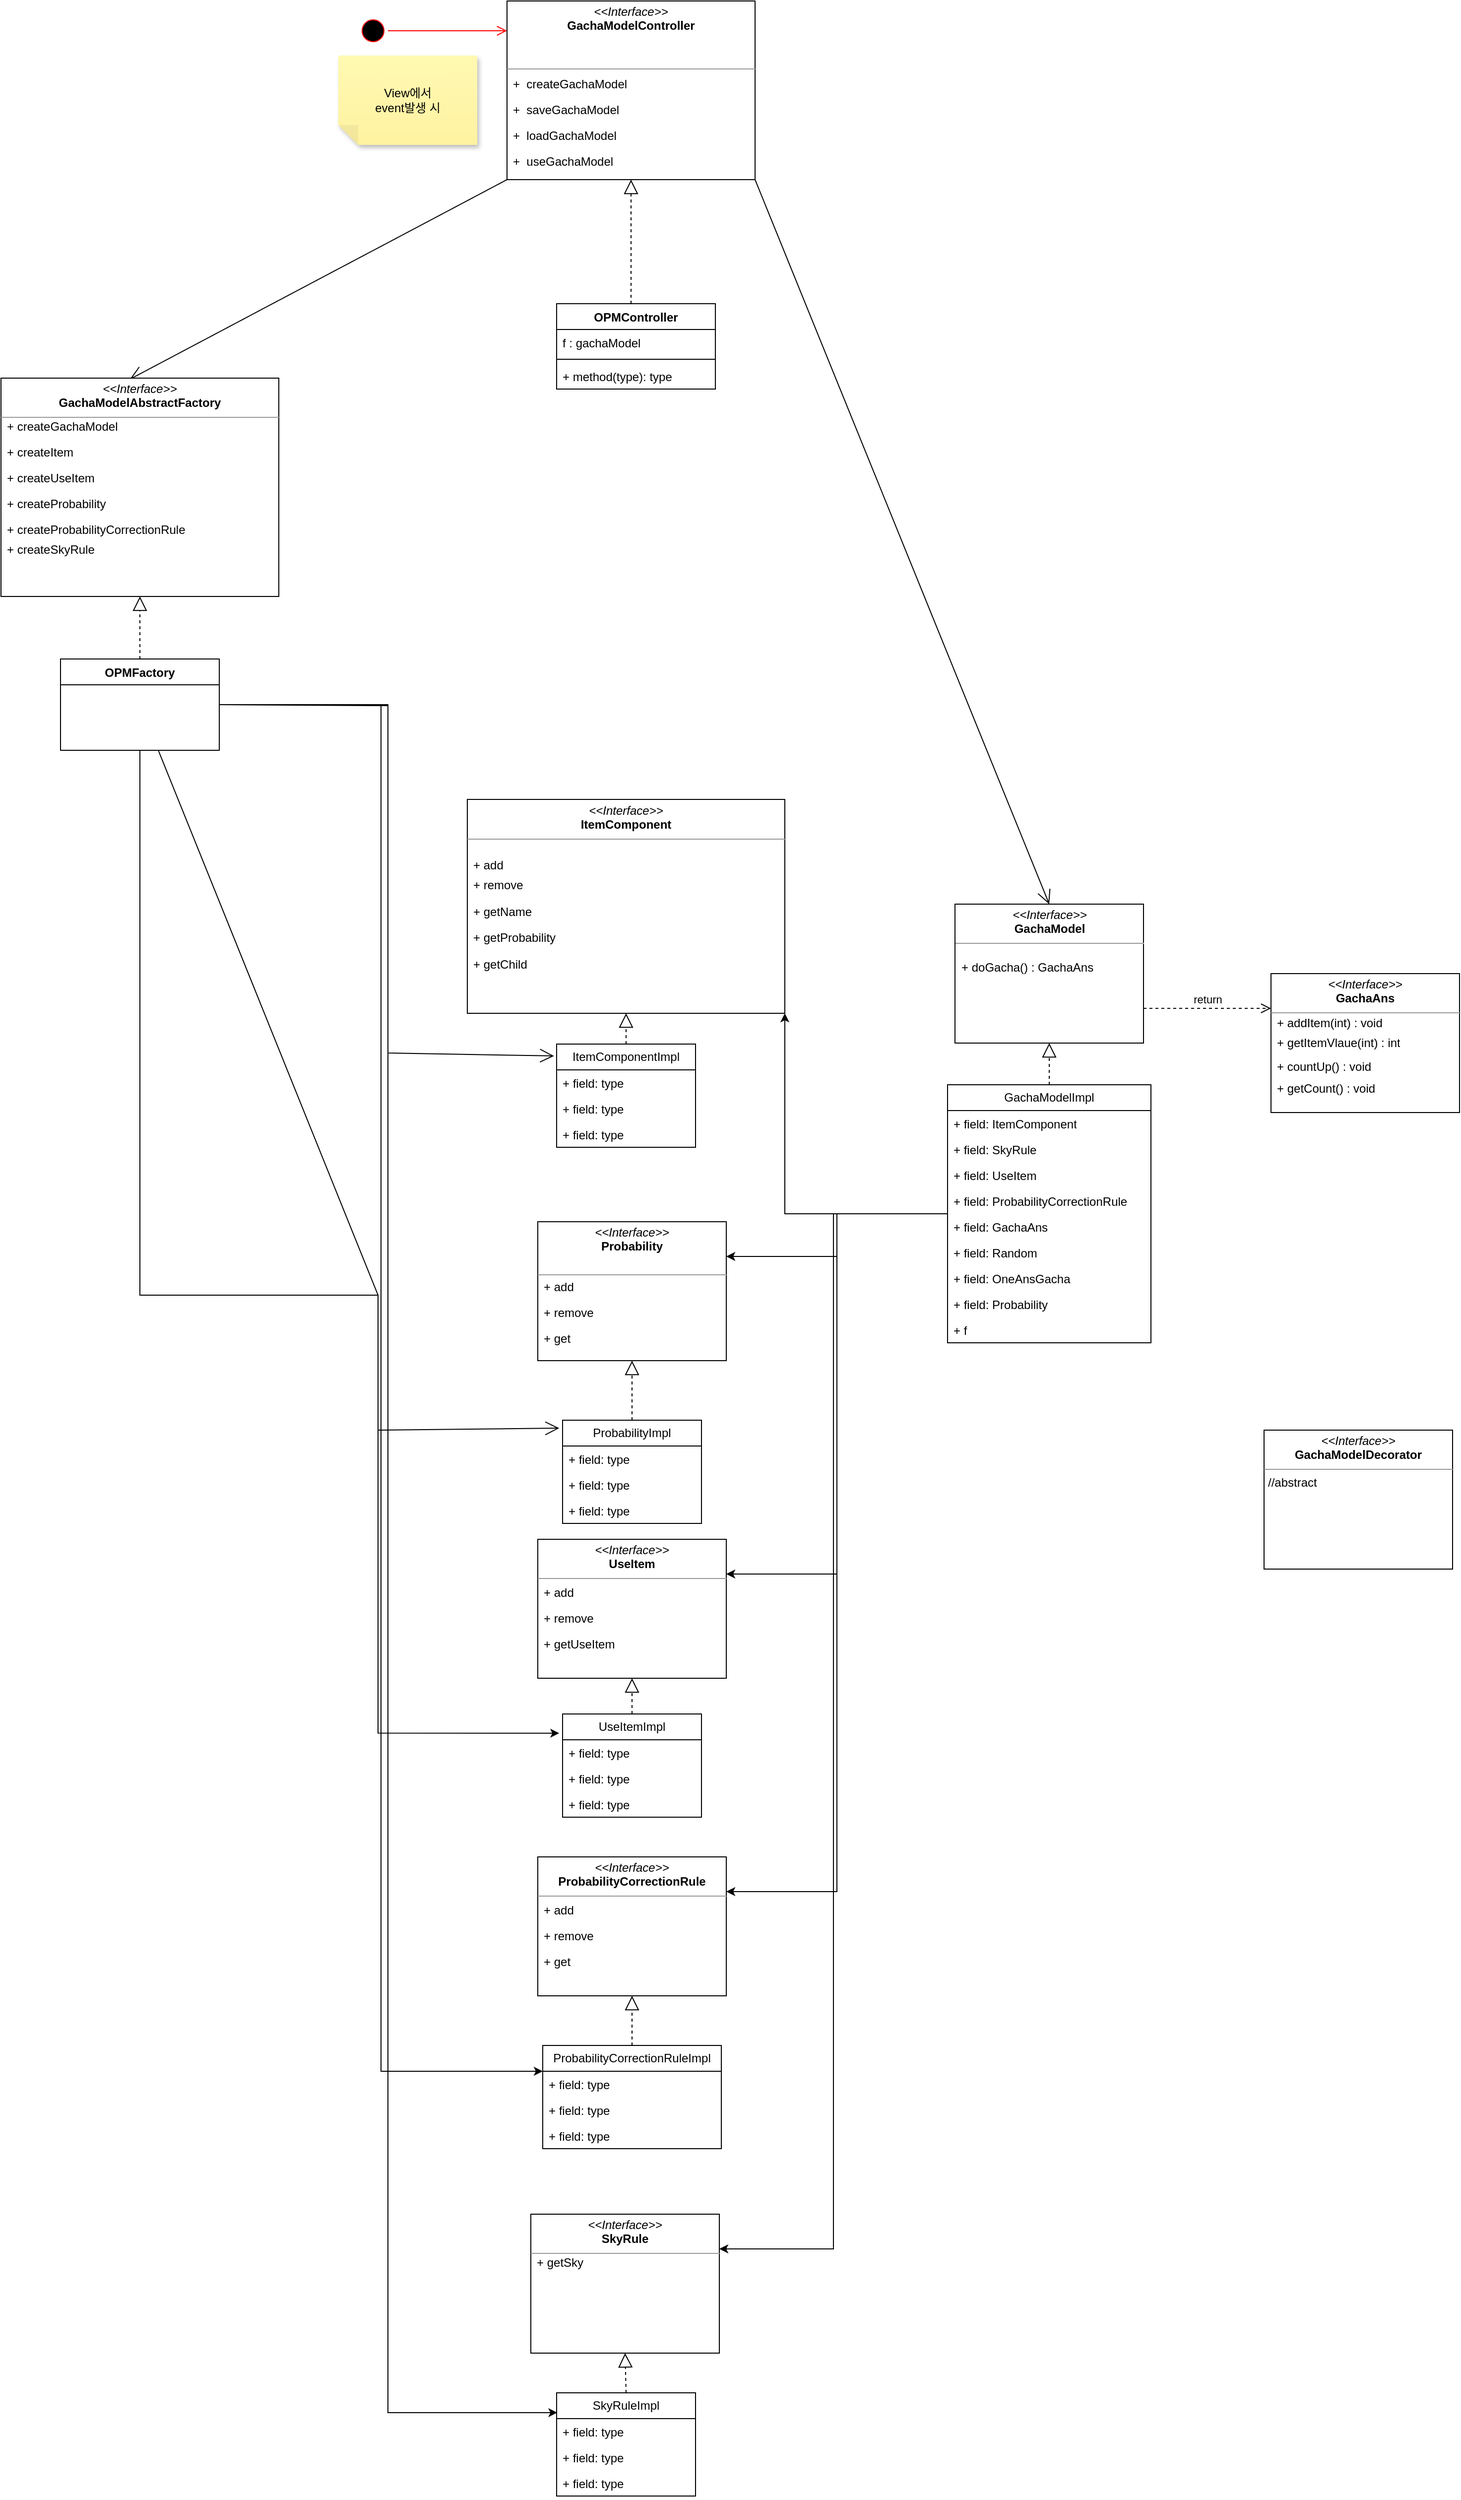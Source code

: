 <mxfile version="21.6.1" type="device">
  <diagram name="페이지-1" id="71CP7K-xA_H524tfC2j_">
    <mxGraphModel dx="2440" dy="2529" grid="1" gridSize="10" guides="1" tooltips="1" connect="1" arrows="1" fold="1" page="1" pageScale="1" pageWidth="827" pageHeight="1169" math="0" shadow="0">
      <root>
        <mxCell id="0" />
        <mxCell id="1" parent="0" />
        <mxCell id="IP1F_LFjxFDL6-v84dJm-4" value="" style="ellipse;html=1;shape=startState;fillColor=#000000;strokeColor=#ff0000;" parent="1" vertex="1">
          <mxGeometry x="1060" y="-895" width="30" height="30" as="geometry" />
        </mxCell>
        <mxCell id="IP1F_LFjxFDL6-v84dJm-5" value="" style="edgeStyle=orthogonalEdgeStyle;html=1;verticalAlign=bottom;endArrow=open;endSize=8;strokeColor=#ff0000;rounded=0;exitX=1;exitY=0.5;exitDx=0;exitDy=0;" parent="1" source="IP1F_LFjxFDL6-v84dJm-4" edge="1">
          <mxGeometry relative="1" as="geometry">
            <mxPoint x="1210" y="-880" as="targetPoint" />
          </mxGeometry>
        </mxCell>
        <mxCell id="IP1F_LFjxFDL6-v84dJm-7" value="View에서&lt;br&gt;event발생 시" style="shape=note;whiteSpace=wrap;html=1;backgroundOutline=1;fontColor=#000000;darkOpacity=0.05;fillColor=#FFF9B2;strokeColor=none;fillStyle=solid;direction=west;gradientDirection=north;gradientColor=#FFF2A1;shadow=1;size=20;pointerEvents=1;" parent="1" vertex="1">
          <mxGeometry x="1040" y="-855" width="140" height="90" as="geometry" />
        </mxCell>
        <mxCell id="IP1F_LFjxFDL6-v84dJm-22" value="" style="endArrow=open;endFill=1;endSize=12;html=1;rounded=0;exitX=0;exitY=1;exitDx=0;exitDy=0;entryX=0.464;entryY=0.005;entryDx=0;entryDy=0;entryPerimeter=0;" parent="1" source="IP1F_LFjxFDL6-v84dJm-2" edge="1" target="IP1F_LFjxFDL6-v84dJm-8">
          <mxGeometry width="160" relative="1" as="geometry">
            <mxPoint x="434" y="-325" as="sourcePoint" />
            <mxPoint x="550" y="-485" as="targetPoint" />
          </mxGeometry>
        </mxCell>
        <mxCell id="IP1F_LFjxFDL6-v84dJm-34" value="" style="group" parent="1" vertex="1" connectable="0">
          <mxGeometry x="1170" y="-105.5" width="320" height="215.5" as="geometry" />
        </mxCell>
        <mxCell id="IP1F_LFjxFDL6-v84dJm-28" value="&lt;p style=&quot;margin:0px;margin-top:4px;text-align:center;&quot;&gt;&lt;i&gt;&amp;lt;&amp;lt;Interface&amp;gt;&amp;gt;&lt;/i&gt;&lt;br&gt;&lt;b&gt;ItemComponent&lt;/b&gt;&lt;/p&gt;&lt;hr size=&quot;1&quot;&gt;&lt;p style=&quot;margin:0px;margin-left:4px;&quot;&gt;&lt;br&gt;&lt;/p&gt;" style="verticalAlign=top;align=left;overflow=fill;fontSize=12;fontFamily=Helvetica;html=1;whiteSpace=wrap;" parent="IP1F_LFjxFDL6-v84dJm-34" vertex="1">
          <mxGeometry width="320" height="215.5" as="geometry" />
        </mxCell>
        <mxCell id="IP1F_LFjxFDL6-v84dJm-29" value="+ add" style="text;strokeColor=none;fillColor=none;align=left;verticalAlign=top;spacingLeft=4;spacingRight=4;overflow=hidden;rotatable=0;points=[[0,0.5],[1,0.5]];portConstraint=eastwest;whiteSpace=wrap;html=1;" parent="IP1F_LFjxFDL6-v84dJm-34" vertex="1">
          <mxGeometry y="52.088" width="320" height="26.555" as="geometry" />
        </mxCell>
        <mxCell id="IP1F_LFjxFDL6-v84dJm-30" value="+ remove" style="text;strokeColor=none;fillColor=none;align=left;verticalAlign=top;spacingLeft=4;spacingRight=4;overflow=hidden;rotatable=0;points=[[0,0.5],[1,0.5]];portConstraint=eastwest;whiteSpace=wrap;html=1;" parent="IP1F_LFjxFDL6-v84dJm-34" vertex="1">
          <mxGeometry y="72.514" width="100" height="26.555" as="geometry" />
        </mxCell>
        <mxCell id="IP1F_LFjxFDL6-v84dJm-31" value="+ getChild" style="text;strokeColor=none;fillColor=none;align=left;verticalAlign=top;spacingLeft=4;spacingRight=4;overflow=hidden;rotatable=0;points=[[0,0.5],[1,0.5]];portConstraint=eastwest;whiteSpace=wrap;html=1;" parent="IP1F_LFjxFDL6-v84dJm-34" vertex="1">
          <mxGeometry y="152.178" width="320" height="26.555" as="geometry" />
        </mxCell>
        <mxCell id="IP1F_LFjxFDL6-v84dJm-32" value="+ getProbability" style="text;strokeColor=none;fillColor=none;align=left;verticalAlign=top;spacingLeft=4;spacingRight=4;overflow=hidden;rotatable=0;points=[[0,0.5],[1,0.5]];portConstraint=eastwest;whiteSpace=wrap;html=1;" parent="IP1F_LFjxFDL6-v84dJm-34" vertex="1">
          <mxGeometry y="125.623" width="320" height="26.555" as="geometry" />
        </mxCell>
        <mxCell id="IP1F_LFjxFDL6-v84dJm-33" value="+ getName" style="text;strokeColor=none;fillColor=none;align=left;verticalAlign=top;spacingLeft=4;spacingRight=4;overflow=hidden;rotatable=0;points=[[0,0.5],[1,0.5]];portConstraint=eastwest;whiteSpace=wrap;html=1;" parent="IP1F_LFjxFDL6-v84dJm-34" vertex="1">
          <mxGeometry y="99.069" width="320" height="26.555" as="geometry" />
        </mxCell>
        <mxCell id="IP1F_LFjxFDL6-v84dJm-36" value="" style="group" parent="1" vertex="1" connectable="0">
          <mxGeometry x="1210" y="-910" width="250" height="180" as="geometry" />
        </mxCell>
        <mxCell id="IP1F_LFjxFDL6-v84dJm-2" value="&lt;p style=&quot;margin:0px;margin-top:4px;text-align:center;&quot;&gt;&lt;i&gt;&amp;lt;&amp;lt;Interface&amp;gt;&amp;gt;&lt;/i&gt;&lt;br&gt;&lt;b&gt;GachaModelController&lt;/b&gt;&lt;/p&gt;&lt;p style=&quot;margin:0px;margin-left:4px;&quot;&gt;&lt;br&gt;&lt;br&gt;&lt;/p&gt;&lt;hr size=&quot;1&quot;&gt;&lt;p style=&quot;margin:0px;margin-left:4px;&quot;&gt;&lt;br&gt;&lt;/p&gt;" style="verticalAlign=top;align=left;overflow=fill;fontSize=12;fontFamily=Helvetica;html=1;whiteSpace=wrap;" parent="IP1F_LFjxFDL6-v84dJm-36" vertex="1">
          <mxGeometry width="250" height="180" as="geometry" />
        </mxCell>
        <mxCell id="IP1F_LFjxFDL6-v84dJm-3" style="edgeStyle=orthogonalEdgeStyle;rounded=0;orthogonalLoop=1;jettySize=auto;html=1;exitX=0.5;exitY=1;exitDx=0;exitDy=0;" parent="IP1F_LFjxFDL6-v84dJm-36" source="IP1F_LFjxFDL6-v84dJm-2" target="IP1F_LFjxFDL6-v84dJm-2" edge="1">
          <mxGeometry relative="1" as="geometry" />
        </mxCell>
        <mxCell id="IP1F_LFjxFDL6-v84dJm-17" value="+&amp;nbsp; createGachaModel" style="text;strokeColor=none;fillColor=none;align=left;verticalAlign=top;spacingLeft=4;spacingRight=4;overflow=hidden;rotatable=0;points=[[0,0.5],[1,0.5]];portConstraint=eastwest;whiteSpace=wrap;html=1;" parent="IP1F_LFjxFDL6-v84dJm-36" vertex="1">
          <mxGeometry y="70" width="250" height="26" as="geometry" />
        </mxCell>
        <mxCell id="IP1F_LFjxFDL6-v84dJm-18" value="+&amp;nbsp; saveGachaModel" style="text;strokeColor=none;fillColor=none;align=left;verticalAlign=top;spacingLeft=4;spacingRight=4;overflow=hidden;rotatable=0;points=[[0,0.5],[1,0.5]];portConstraint=eastwest;whiteSpace=wrap;html=1;" parent="IP1F_LFjxFDL6-v84dJm-36" vertex="1">
          <mxGeometry y="96" width="250" height="26" as="geometry" />
        </mxCell>
        <mxCell id="IP1F_LFjxFDL6-v84dJm-19" value="+&amp;nbsp; loadGachaModel" style="text;strokeColor=none;fillColor=none;align=left;verticalAlign=top;spacingLeft=4;spacingRight=4;overflow=hidden;rotatable=0;points=[[0,0.5],[1,0.5]];portConstraint=eastwest;whiteSpace=wrap;html=1;" parent="IP1F_LFjxFDL6-v84dJm-36" vertex="1">
          <mxGeometry y="122" width="250" height="26" as="geometry" />
        </mxCell>
        <mxCell id="IP1F_LFjxFDL6-v84dJm-20" value="+&amp;nbsp; useGachaModel" style="text;strokeColor=none;fillColor=none;align=left;verticalAlign=top;spacingLeft=4;spacingRight=4;overflow=hidden;rotatable=0;points=[[0,0.5],[1,0.5]];portConstraint=eastwest;whiteSpace=wrap;html=1;" parent="IP1F_LFjxFDL6-v84dJm-36" vertex="1">
          <mxGeometry y="148" width="250" height="26" as="geometry" />
        </mxCell>
        <mxCell id="IP1F_LFjxFDL6-v84dJm-40" value="&lt;p style=&quot;margin:0px;margin-top:4px;text-align:center;&quot;&gt;&lt;i&gt;&amp;lt;&amp;lt;Interface&amp;gt;&amp;gt;&lt;/i&gt;&lt;br&gt;&lt;b&gt;GachaModelDecorator&lt;/b&gt;&lt;/p&gt;&lt;hr size=&quot;1&quot;&gt;&lt;p style=&quot;margin:0px;margin-left:4px;&quot;&gt;&lt;/p&gt;&lt;p style=&quot;margin:0px;margin-left:4px;&quot;&gt;//abstract&lt;/p&gt;" style="verticalAlign=top;align=left;overflow=fill;fontSize=12;fontFamily=Helvetica;html=1;whiteSpace=wrap;" parent="1" vertex="1">
          <mxGeometry x="1973" y="530" width="190" height="140" as="geometry" />
        </mxCell>
        <mxCell id="IP1F_LFjxFDL6-v84dJm-54" value="" style="endArrow=block;dashed=1;endFill=0;endSize=12;html=1;rounded=0;" parent="1" target="IP1F_LFjxFDL6-v84dJm-2" edge="1">
          <mxGeometry width="160" relative="1" as="geometry">
            <mxPoint x="1335" y="-605" as="sourcePoint" />
            <mxPoint x="1330" y="-715" as="targetPoint" />
          </mxGeometry>
        </mxCell>
        <mxCell id="IP1F_LFjxFDL6-v84dJm-55" value="OPMController" style="swimlane;fontStyle=1;align=center;verticalAlign=top;childLayout=stackLayout;horizontal=1;startSize=26;horizontalStack=0;resizeParent=1;resizeParentMax=0;resizeLast=0;collapsible=1;marginBottom=0;whiteSpace=wrap;html=1;" parent="1" vertex="1">
          <mxGeometry x="1260" y="-605" width="160" height="86" as="geometry" />
        </mxCell>
        <mxCell id="IP1F_LFjxFDL6-v84dJm-59" value="f : gachaModel" style="text;strokeColor=none;fillColor=none;align=left;verticalAlign=top;spacingLeft=4;spacingRight=4;overflow=hidden;rotatable=0;points=[[0,0.5],[1,0.5]];portConstraint=eastwest;whiteSpace=wrap;html=1;" parent="IP1F_LFjxFDL6-v84dJm-55" vertex="1">
          <mxGeometry y="26" width="160" height="26" as="geometry" />
        </mxCell>
        <mxCell id="IP1F_LFjxFDL6-v84dJm-57" value="" style="line;strokeWidth=1;fillColor=none;align=left;verticalAlign=middle;spacingTop=-1;spacingLeft=3;spacingRight=3;rotatable=0;labelPosition=right;points=[];portConstraint=eastwest;strokeColor=inherit;" parent="IP1F_LFjxFDL6-v84dJm-55" vertex="1">
          <mxGeometry y="52" width="160" height="8" as="geometry" />
        </mxCell>
        <mxCell id="IP1F_LFjxFDL6-v84dJm-58" value="+ method(type): type" style="text;strokeColor=none;fillColor=none;align=left;verticalAlign=top;spacingLeft=4;spacingRight=4;overflow=hidden;rotatable=0;points=[[0,0.5],[1,0.5]];portConstraint=eastwest;whiteSpace=wrap;html=1;" parent="IP1F_LFjxFDL6-v84dJm-55" vertex="1">
          <mxGeometry y="60" width="160" height="26" as="geometry" />
        </mxCell>
        <mxCell id="IyfgHkf5uxu5Sa50JoVY-48" style="edgeStyle=orthogonalEdgeStyle;rounded=0;orthogonalLoop=1;jettySize=auto;html=1;entryX=-0.024;entryY=0.186;entryDx=0;entryDy=0;entryPerimeter=0;" edge="1" parent="1" source="IP1F_LFjxFDL6-v84dJm-62" target="IyfgHkf5uxu5Sa50JoVY-25">
          <mxGeometry relative="1" as="geometry">
            <Array as="points">
              <mxPoint x="1080" y="394" />
              <mxPoint x="1080" y="835" />
            </Array>
          </mxGeometry>
        </mxCell>
        <mxCell id="IyfgHkf5uxu5Sa50JoVY-49" style="edgeStyle=orthogonalEdgeStyle;rounded=0;orthogonalLoop=1;jettySize=auto;html=1;entryX=0;entryY=0.25;entryDx=0;entryDy=0;" edge="1" parent="1" source="IP1F_LFjxFDL6-v84dJm-62" target="IyfgHkf5uxu5Sa50JoVY-29">
          <mxGeometry relative="1" as="geometry" />
        </mxCell>
        <mxCell id="IyfgHkf5uxu5Sa50JoVY-50" style="edgeStyle=orthogonalEdgeStyle;rounded=0;orthogonalLoop=1;jettySize=auto;html=1;entryX=0.005;entryY=0.192;entryDx=0;entryDy=0;entryPerimeter=0;" edge="1" parent="1" source="IP1F_LFjxFDL6-v84dJm-62" target="IyfgHkf5uxu5Sa50JoVY-33">
          <mxGeometry relative="1" as="geometry" />
        </mxCell>
        <mxCell id="IP1F_LFjxFDL6-v84dJm-62" value="OPMFactory" style="swimlane;fontStyle=1;align=center;verticalAlign=top;childLayout=stackLayout;horizontal=1;startSize=26;horizontalStack=0;resizeParent=1;resizeParentMax=0;resizeLast=0;collapsible=1;marginBottom=0;whiteSpace=wrap;html=1;" parent="1" vertex="1">
          <mxGeometry x="760" y="-247" width="160" height="92" as="geometry" />
        </mxCell>
        <mxCell id="IP1F_LFjxFDL6-v84dJm-67" value="" style="group" parent="1" vertex="1" connectable="0">
          <mxGeometry x="700" y="-530" width="280" height="220" as="geometry" />
        </mxCell>
        <mxCell id="IP1F_LFjxFDL6-v84dJm-8" value="&lt;p style=&quot;margin:0px;margin-top:4px;text-align:center;&quot;&gt;&lt;i&gt;&amp;lt;&amp;lt;Interface&amp;gt;&amp;gt;&lt;/i&gt;&lt;br&gt;&lt;b&gt;GachaModelAbstractFactory&lt;/b&gt;&lt;/p&gt;&lt;hr size=&quot;1&quot;&gt;&lt;p style=&quot;margin:0px;margin-left:4px;&quot;&gt;&lt;br&gt;&lt;/p&gt;&lt;p style=&quot;margin:0px;margin-left:4px;&quot;&gt;&lt;br&gt;&lt;/p&gt;" style="verticalAlign=top;align=left;overflow=fill;fontSize=12;fontFamily=Helvetica;html=1;whiteSpace=wrap;" parent="IP1F_LFjxFDL6-v84dJm-67" vertex="1">
          <mxGeometry width="280" height="220" as="geometry" />
        </mxCell>
        <mxCell id="IP1F_LFjxFDL6-v84dJm-23" value="+ createItem" style="text;strokeColor=none;fillColor=none;align=left;verticalAlign=top;spacingLeft=4;spacingRight=4;overflow=hidden;rotatable=0;points=[[0,0.5],[1,0.5]];portConstraint=eastwest;whiteSpace=wrap;html=1;" parent="IP1F_LFjxFDL6-v84dJm-67" vertex="1">
          <mxGeometry y="61" width="280" height="26" as="geometry" />
        </mxCell>
        <mxCell id="IP1F_LFjxFDL6-v84dJm-24" value="+ createUseItem" style="text;strokeColor=none;fillColor=none;align=left;verticalAlign=top;spacingLeft=4;spacingRight=4;overflow=hidden;rotatable=0;points=[[0,0.5],[1,0.5]];portConstraint=eastwest;whiteSpace=wrap;html=1;" parent="IP1F_LFjxFDL6-v84dJm-67" vertex="1">
          <mxGeometry y="87" width="280" height="26" as="geometry" />
        </mxCell>
        <mxCell id="IP1F_LFjxFDL6-v84dJm-25" value="+ createProbabilityCorrectionRule" style="text;strokeColor=none;fillColor=none;align=left;verticalAlign=top;spacingLeft=4;spacingRight=4;overflow=hidden;rotatable=0;points=[[0,0.5],[1,0.5]];portConstraint=eastwest;whiteSpace=wrap;html=1;" parent="IP1F_LFjxFDL6-v84dJm-67" vertex="1">
          <mxGeometry y="139" width="280" height="26" as="geometry" />
        </mxCell>
        <mxCell id="IP1F_LFjxFDL6-v84dJm-26" value="+ createSkyRule" style="text;strokeColor=none;fillColor=none;align=left;verticalAlign=top;spacingLeft=4;spacingRight=4;overflow=hidden;rotatable=0;points=[[0,0.5],[1,0.5]];portConstraint=eastwest;whiteSpace=wrap;html=1;" parent="IP1F_LFjxFDL6-v84dJm-67" vertex="1">
          <mxGeometry y="159" width="280" height="26" as="geometry" />
        </mxCell>
        <mxCell id="IP1F_LFjxFDL6-v84dJm-27" value="+ createProbability" style="text;strokeColor=none;fillColor=none;align=left;verticalAlign=top;spacingLeft=4;spacingRight=4;overflow=hidden;rotatable=0;points=[[0,0.5],[1,0.5]];portConstraint=eastwest;whiteSpace=wrap;html=1;" parent="IP1F_LFjxFDL6-v84dJm-67" vertex="1">
          <mxGeometry y="113" width="280" height="26" as="geometry" />
        </mxCell>
        <mxCell id="IP1F_LFjxFDL6-v84dJm-66" value="+ createGachaModel" style="text;strokeColor=none;fillColor=none;align=left;verticalAlign=top;spacingLeft=4;spacingRight=4;overflow=hidden;rotatable=0;points=[[0,0.5],[1,0.5]];portConstraint=eastwest;whiteSpace=wrap;html=1;" parent="IP1F_LFjxFDL6-v84dJm-67" vertex="1">
          <mxGeometry y="35" width="210" height="26" as="geometry" />
        </mxCell>
        <mxCell id="IP1F_LFjxFDL6-v84dJm-68" value="" style="endArrow=block;dashed=1;endFill=0;endSize=12;html=1;rounded=0;exitX=0.5;exitY=0;exitDx=0;exitDy=0;entryX=0.5;entryY=1;entryDx=0;entryDy=0;" parent="1" source="IP1F_LFjxFDL6-v84dJm-62" target="IP1F_LFjxFDL6-v84dJm-8" edge="1">
          <mxGeometry width="160" relative="1" as="geometry">
            <mxPoint x="700" y="-285" as="sourcePoint" />
            <mxPoint x="860" y="-285" as="targetPoint" />
          </mxGeometry>
        </mxCell>
        <mxCell id="IP1F_LFjxFDL6-v84dJm-69" value="" style="endArrow=block;dashed=1;endFill=0;endSize=12;html=1;rounded=0;entryX=0.5;entryY=1;entryDx=0;entryDy=0;exitX=0.5;exitY=0;exitDx=0;exitDy=0;" parent="1" target="IP1F_LFjxFDL6-v84dJm-37" edge="1" source="VPz0jWfz6DTFJ0YynrPK-1">
          <mxGeometry width="160" relative="1" as="geometry">
            <mxPoint x="1766.5" y="382" as="sourcePoint" />
            <mxPoint x="1711.5" y="222" as="targetPoint" />
          </mxGeometry>
        </mxCell>
        <mxCell id="IyfgHkf5uxu5Sa50JoVY-58" style="edgeStyle=orthogonalEdgeStyle;rounded=0;orthogonalLoop=1;jettySize=auto;html=1;entryX=1;entryY=1;entryDx=0;entryDy=0;" edge="1" parent="1" source="VPz0jWfz6DTFJ0YynrPK-1" target="IP1F_LFjxFDL6-v84dJm-28">
          <mxGeometry relative="1" as="geometry" />
        </mxCell>
        <mxCell id="IyfgHkf5uxu5Sa50JoVY-59" style="edgeStyle=orthogonalEdgeStyle;rounded=0;orthogonalLoop=1;jettySize=auto;html=1;entryX=1;entryY=0.25;entryDx=0;entryDy=0;" edge="1" parent="1" source="VPz0jWfz6DTFJ0YynrPK-1" target="IP1F_LFjxFDL6-v84dJm-46">
          <mxGeometry relative="1" as="geometry" />
        </mxCell>
        <mxCell id="IyfgHkf5uxu5Sa50JoVY-60" style="edgeStyle=orthogonalEdgeStyle;rounded=0;orthogonalLoop=1;jettySize=auto;html=1;entryX=1;entryY=0.25;entryDx=0;entryDy=0;" edge="1" parent="1" source="VPz0jWfz6DTFJ0YynrPK-1" target="IP1F_LFjxFDL6-v84dJm-41">
          <mxGeometry relative="1" as="geometry" />
        </mxCell>
        <mxCell id="IyfgHkf5uxu5Sa50JoVY-61" style="edgeStyle=orthogonalEdgeStyle;rounded=0;orthogonalLoop=1;jettySize=auto;html=1;entryX=1;entryY=0.25;entryDx=0;entryDy=0;" edge="1" parent="1" source="VPz0jWfz6DTFJ0YynrPK-1" target="IP1F_LFjxFDL6-v84dJm-70">
          <mxGeometry relative="1" as="geometry" />
        </mxCell>
        <mxCell id="IyfgHkf5uxu5Sa50JoVY-62" style="edgeStyle=orthogonalEdgeStyle;rounded=0;orthogonalLoop=1;jettySize=auto;html=1;entryX=1;entryY=0.25;entryDx=0;entryDy=0;" edge="1" parent="1" source="VPz0jWfz6DTFJ0YynrPK-1" target="gSzAR_MlpIHfEf4KSCXG-1">
          <mxGeometry relative="1" as="geometry" />
        </mxCell>
        <mxCell id="VPz0jWfz6DTFJ0YynrPK-1" value="GachaModelImpl" style="swimlane;fontStyle=0;childLayout=stackLayout;horizontal=1;startSize=26;fillColor=none;horizontalStack=0;resizeParent=1;resizeParentMax=0;resizeLast=0;collapsible=1;marginBottom=0;whiteSpace=wrap;html=1;" parent="1" vertex="1">
          <mxGeometry x="1654" y="182" width="205" height="260" as="geometry" />
        </mxCell>
        <mxCell id="VPz0jWfz6DTFJ0YynrPK-2" value="+ field: ItemComponent" style="text;strokeColor=none;fillColor=none;align=left;verticalAlign=top;spacingLeft=4;spacingRight=4;overflow=hidden;rotatable=0;points=[[0,0.5],[1,0.5]];portConstraint=eastwest;whiteSpace=wrap;html=1;" parent="VPz0jWfz6DTFJ0YynrPK-1" vertex="1">
          <mxGeometry y="26" width="205" height="26" as="geometry" />
        </mxCell>
        <mxCell id="VPz0jWfz6DTFJ0YynrPK-3" value="+ field: SkyRule" style="text;strokeColor=none;fillColor=none;align=left;verticalAlign=top;spacingLeft=4;spacingRight=4;overflow=hidden;rotatable=0;points=[[0,0.5],[1,0.5]];portConstraint=eastwest;whiteSpace=wrap;html=1;" parent="VPz0jWfz6DTFJ0YynrPK-1" vertex="1">
          <mxGeometry y="52" width="205" height="26" as="geometry" />
        </mxCell>
        <mxCell id="IyfgHkf5uxu5Sa50JoVY-8" value="+ field: UseItem" style="text;strokeColor=none;fillColor=none;align=left;verticalAlign=top;spacingLeft=4;spacingRight=4;overflow=hidden;rotatable=0;points=[[0,0.5],[1,0.5]];portConstraint=eastwest;whiteSpace=wrap;html=1;" vertex="1" parent="VPz0jWfz6DTFJ0YynrPK-1">
          <mxGeometry y="78" width="205" height="26" as="geometry" />
        </mxCell>
        <mxCell id="IyfgHkf5uxu5Sa50JoVY-7" value="+ field: ProbabilityCorrectionRule" style="text;strokeColor=none;fillColor=none;align=left;verticalAlign=top;spacingLeft=4;spacingRight=4;overflow=hidden;rotatable=0;points=[[0,0.5],[1,0.5]];portConstraint=eastwest;whiteSpace=wrap;html=1;" vertex="1" parent="VPz0jWfz6DTFJ0YynrPK-1">
          <mxGeometry y="104" width="205" height="26" as="geometry" />
        </mxCell>
        <mxCell id="IyfgHkf5uxu5Sa50JoVY-9" value="+ field: GachaAns" style="text;strokeColor=none;fillColor=none;align=left;verticalAlign=top;spacingLeft=4;spacingRight=4;overflow=hidden;rotatable=0;points=[[0,0.5],[1,0.5]];portConstraint=eastwest;whiteSpace=wrap;html=1;" vertex="1" parent="VPz0jWfz6DTFJ0YynrPK-1">
          <mxGeometry y="130" width="205" height="26" as="geometry" />
        </mxCell>
        <mxCell id="IyfgHkf5uxu5Sa50JoVY-10" value="+ field: Random" style="text;strokeColor=none;fillColor=none;align=left;verticalAlign=top;spacingLeft=4;spacingRight=4;overflow=hidden;rotatable=0;points=[[0,0.5],[1,0.5]];portConstraint=eastwest;whiteSpace=wrap;html=1;" vertex="1" parent="VPz0jWfz6DTFJ0YynrPK-1">
          <mxGeometry y="156" width="205" height="26" as="geometry" />
        </mxCell>
        <mxCell id="IyfgHkf5uxu5Sa50JoVY-11" value="+ field: OneAnsGacha" style="text;strokeColor=none;fillColor=none;align=left;verticalAlign=top;spacingLeft=4;spacingRight=4;overflow=hidden;rotatable=0;points=[[0,0.5],[1,0.5]];portConstraint=eastwest;whiteSpace=wrap;html=1;" vertex="1" parent="VPz0jWfz6DTFJ0YynrPK-1">
          <mxGeometry y="182" width="205" height="26" as="geometry" />
        </mxCell>
        <mxCell id="IyfgHkf5uxu5Sa50JoVY-12" value="+ field: Probability" style="text;strokeColor=none;fillColor=none;align=left;verticalAlign=top;spacingLeft=4;spacingRight=4;overflow=hidden;rotatable=0;points=[[0,0.5],[1,0.5]];portConstraint=eastwest;whiteSpace=wrap;html=1;" vertex="1" parent="VPz0jWfz6DTFJ0YynrPK-1">
          <mxGeometry y="208" width="205" height="26" as="geometry" />
        </mxCell>
        <mxCell id="IyfgHkf5uxu5Sa50JoVY-13" value="+ f" style="text;strokeColor=none;fillColor=none;align=left;verticalAlign=top;spacingLeft=4;spacingRight=4;overflow=hidden;rotatable=0;points=[[0,0.5],[1,0.5]];portConstraint=eastwest;whiteSpace=wrap;html=1;" vertex="1" parent="VPz0jWfz6DTFJ0YynrPK-1">
          <mxGeometry y="234" width="205" height="26" as="geometry" />
        </mxCell>
        <mxCell id="IyfgHkf5uxu5Sa50JoVY-5" value="" style="group" vertex="1" connectable="0" parent="1">
          <mxGeometry x="1980" y="70" width="190" height="140" as="geometry" />
        </mxCell>
        <mxCell id="IP1F_LFjxFDL6-v84dJm-60" value="&lt;p style=&quot;margin:0px;margin-top:4px;text-align:center;&quot;&gt;&lt;i&gt;&amp;lt;&amp;lt;Interface&amp;gt;&amp;gt;&lt;/i&gt;&lt;br&gt;&lt;b&gt;GachaAns&lt;/b&gt;&lt;/p&gt;&lt;hr size=&quot;1&quot;&gt;&lt;p style=&quot;margin:0px;margin-left:4px;&quot;&gt;&lt;br&gt;&lt;/p&gt;" style="verticalAlign=top;align=left;overflow=fill;fontSize=12;fontFamily=Helvetica;html=1;whiteSpace=wrap;fontStyle=0" parent="IyfgHkf5uxu5Sa50JoVY-5" vertex="1">
          <mxGeometry width="190" height="140" as="geometry" />
        </mxCell>
        <mxCell id="IyfgHkf5uxu5Sa50JoVY-1" value="+ addItem(int) : void" style="text;strokeColor=none;fillColor=none;align=left;verticalAlign=top;spacingLeft=4;spacingRight=4;overflow=hidden;rotatable=0;points=[[0,0.5],[1,0.5]];portConstraint=eastwest;whiteSpace=wrap;html=1;fontStyle=0" vertex="1" parent="IyfgHkf5uxu5Sa50JoVY-5">
          <mxGeometry y="36" width="160" height="26" as="geometry" />
        </mxCell>
        <mxCell id="IyfgHkf5uxu5Sa50JoVY-2" value="+ getItemVlaue(int) : int" style="text;strokeColor=none;fillColor=none;align=left;verticalAlign=top;spacingLeft=4;spacingRight=4;overflow=hidden;rotatable=0;points=[[0,0.5],[1,0.5]];portConstraint=eastwest;whiteSpace=wrap;html=1;fontStyle=0" vertex="1" parent="IyfgHkf5uxu5Sa50JoVY-5">
          <mxGeometry y="56" width="180" height="26" as="geometry" />
        </mxCell>
        <mxCell id="IyfgHkf5uxu5Sa50JoVY-3" value="+ countUp() : void" style="text;strokeColor=none;fillColor=none;align=left;verticalAlign=top;spacingLeft=4;spacingRight=4;overflow=hidden;rotatable=0;points=[[0,0.5],[1,0.5]];portConstraint=eastwest;whiteSpace=wrap;html=1;fontStyle=0" vertex="1" parent="IyfgHkf5uxu5Sa50JoVY-5">
          <mxGeometry y="80" width="180" height="26" as="geometry" />
        </mxCell>
        <mxCell id="IyfgHkf5uxu5Sa50JoVY-4" value="+ getCount() : void" style="text;strokeColor=none;fillColor=none;align=left;verticalAlign=top;spacingLeft=4;spacingRight=4;overflow=hidden;rotatable=0;points=[[0,0.5],[1,0.5]];portConstraint=eastwest;whiteSpace=wrap;html=1;fontStyle=0" vertex="1" parent="IyfgHkf5uxu5Sa50JoVY-5">
          <mxGeometry y="102" width="180" height="26" as="geometry" />
        </mxCell>
        <mxCell id="IyfgHkf5uxu5Sa50JoVY-6" value="return" style="html=1;verticalAlign=bottom;endArrow=open;dashed=1;endSize=8;edgeStyle=elbowEdgeStyle;elbow=vertical;curved=0;rounded=0;exitX=1;exitY=0.75;exitDx=0;exitDy=0;" edge="1" parent="1" source="IP1F_LFjxFDL6-v84dJm-37" target="IP1F_LFjxFDL6-v84dJm-60">
          <mxGeometry x="0.005" relative="1" as="geometry">
            <mxPoint x="1624" y="-110" as="sourcePoint" />
            <mxPoint x="1554" y="-46.25" as="targetPoint" />
            <Array as="points" />
            <mxPoint as="offset" />
          </mxGeometry>
        </mxCell>
        <mxCell id="IyfgHkf5uxu5Sa50JoVY-14" value="" style="group" vertex="1" connectable="0" parent="1">
          <mxGeometry x="1661.5" width="190" height="140" as="geometry" />
        </mxCell>
        <mxCell id="IP1F_LFjxFDL6-v84dJm-37" value="&lt;p style=&quot;margin:0px;margin-top:4px;text-align:center;&quot;&gt;&lt;i&gt;&amp;lt;&amp;lt;Interface&amp;gt;&amp;gt;&lt;/i&gt;&lt;br&gt;&lt;b&gt;GachaModel&lt;/b&gt;&lt;/p&gt;&lt;hr size=&quot;1&quot;&gt;&lt;p style=&quot;margin:0px;margin-left:4px;&quot;&gt;&lt;br&gt;&lt;/p&gt;" style="verticalAlign=top;align=left;overflow=fill;fontSize=12;fontFamily=Helvetica;html=1;whiteSpace=wrap;" parent="IyfgHkf5uxu5Sa50JoVY-14" vertex="1">
          <mxGeometry width="190" height="140" as="geometry" />
        </mxCell>
        <mxCell id="IP1F_LFjxFDL6-v84dJm-38" value="+ doGacha() : GachaAns" style="text;strokeColor=none;fillColor=none;align=left;verticalAlign=top;spacingLeft=4;spacingRight=4;overflow=hidden;rotatable=0;points=[[0,0.5],[1,0.5]];portConstraint=eastwest;whiteSpace=wrap;html=1;" parent="IyfgHkf5uxu5Sa50JoVY-14" vertex="1">
          <mxGeometry y="50" width="190" height="26" as="geometry" />
        </mxCell>
        <mxCell id="IyfgHkf5uxu5Sa50JoVY-17" value="" style="group" vertex="1" connectable="0" parent="1">
          <mxGeometry x="1241" y="320" width="190" height="140" as="geometry" />
        </mxCell>
        <mxCell id="IP1F_LFjxFDL6-v84dJm-46" value="&lt;p style=&quot;margin:0px;margin-top:4px;text-align:center;&quot;&gt;&lt;i&gt;&amp;lt;&amp;lt;Interface&amp;gt;&amp;gt;&lt;/i&gt;&lt;br&gt;&lt;b&gt;Probability&lt;/b&gt;&lt;/p&gt;&lt;br&gt;&lt;hr size=&quot;1&quot;&gt;&lt;p style=&quot;margin:0px;margin-left:4px;&quot;&gt;&lt;br&gt;&lt;/p&gt;" style="verticalAlign=top;align=left;overflow=fill;fontSize=12;fontFamily=Helvetica;html=1;whiteSpace=wrap;fontStyle=0" parent="IyfgHkf5uxu5Sa50JoVY-17" vertex="1">
          <mxGeometry width="190" height="140" as="geometry" />
        </mxCell>
        <mxCell id="IP1F_LFjxFDL6-v84dJm-49" value="+ add" style="text;strokeColor=none;fillColor=none;align=left;verticalAlign=top;spacingLeft=4;spacingRight=4;overflow=hidden;rotatable=0;points=[[0,0.5],[1,0.5]];portConstraint=eastwest;whiteSpace=wrap;html=1;fontStyle=0" parent="IyfgHkf5uxu5Sa50JoVY-17" vertex="1">
          <mxGeometry y="52" width="100" height="26" as="geometry" />
        </mxCell>
        <mxCell id="IP1F_LFjxFDL6-v84dJm-50" value="+ remove" style="text;strokeColor=none;fillColor=none;align=left;verticalAlign=top;spacingLeft=4;spacingRight=4;overflow=hidden;rotatable=0;points=[[0,0.5],[1,0.5]];portConstraint=eastwest;whiteSpace=wrap;html=1;fontStyle=0" parent="IyfgHkf5uxu5Sa50JoVY-17" vertex="1">
          <mxGeometry y="78" width="100" height="26" as="geometry" />
        </mxCell>
        <mxCell id="IP1F_LFjxFDL6-v84dJm-51" value="+ get" style="text;strokeColor=none;fillColor=none;align=left;verticalAlign=top;spacingLeft=4;spacingRight=4;overflow=hidden;rotatable=0;points=[[0,0.5],[1,0.5]];portConstraint=eastwest;whiteSpace=wrap;html=1;fontStyle=0" parent="IyfgHkf5uxu5Sa50JoVY-17" vertex="1">
          <mxGeometry y="104" width="100" height="26" as="geometry" />
        </mxCell>
        <mxCell id="IyfgHkf5uxu5Sa50JoVY-18" value="" style="group" vertex="1" connectable="0" parent="1">
          <mxGeometry x="1241" y="640" width="190" height="140" as="geometry" />
        </mxCell>
        <mxCell id="IP1F_LFjxFDL6-v84dJm-41" value="&lt;p style=&quot;margin:0px;margin-top:4px;text-align:center;&quot;&gt;&lt;i&gt;&amp;lt;&amp;lt;Interface&amp;gt;&amp;gt;&lt;/i&gt;&lt;br&gt;&lt;b&gt;UseItem&lt;/b&gt;&lt;/p&gt;&lt;hr size=&quot;1&quot;&gt;&lt;p style=&quot;margin:0px;margin-left:4px;&quot;&gt;&lt;br&gt;&lt;/p&gt;" style="verticalAlign=top;align=left;overflow=fill;fontSize=12;fontFamily=Helvetica;html=1;whiteSpace=wrap;" parent="IyfgHkf5uxu5Sa50JoVY-18" vertex="1">
          <mxGeometry width="190" height="140" as="geometry" />
        </mxCell>
        <mxCell id="IP1F_LFjxFDL6-v84dJm-42" value="+ add" style="text;strokeColor=none;fillColor=none;align=left;verticalAlign=top;spacingLeft=4;spacingRight=4;overflow=hidden;rotatable=0;points=[[0,0.5],[1,0.5]];portConstraint=eastwest;whiteSpace=wrap;html=1;" parent="IyfgHkf5uxu5Sa50JoVY-18" vertex="1">
          <mxGeometry y="40" width="100" height="26" as="geometry" />
        </mxCell>
        <mxCell id="IP1F_LFjxFDL6-v84dJm-43" value="+ remove" style="text;strokeColor=none;fillColor=none;align=left;verticalAlign=top;spacingLeft=4;spacingRight=4;overflow=hidden;rotatable=0;points=[[0,0.5],[1,0.5]];portConstraint=eastwest;whiteSpace=wrap;html=1;" parent="IyfgHkf5uxu5Sa50JoVY-18" vertex="1">
          <mxGeometry y="66" width="100" height="26" as="geometry" />
        </mxCell>
        <mxCell id="IP1F_LFjxFDL6-v84dJm-44" value="+ getUseItem" style="text;strokeColor=none;fillColor=none;align=left;verticalAlign=top;spacingLeft=4;spacingRight=4;overflow=hidden;rotatable=0;points=[[0,0.5],[1,0.5]];portConstraint=eastwest;whiteSpace=wrap;html=1;" parent="IyfgHkf5uxu5Sa50JoVY-18" vertex="1">
          <mxGeometry y="92" width="100" height="26" as="geometry" />
        </mxCell>
        <mxCell id="IyfgHkf5uxu5Sa50JoVY-19" value="" style="group" vertex="1" connectable="0" parent="1">
          <mxGeometry x="1241" y="960" width="190" height="140" as="geometry" />
        </mxCell>
        <mxCell id="IP1F_LFjxFDL6-v84dJm-70" value="&lt;p style=&quot;margin:0px;margin-top:4px;text-align:center;&quot;&gt;&lt;i&gt;&amp;lt;&amp;lt;Interface&amp;gt;&amp;gt;&lt;/i&gt;&lt;br&gt;&lt;b&gt;ProbabilityCorrectionRule&lt;/b&gt;&lt;/p&gt;&lt;hr size=&quot;1&quot;&gt;&lt;p style=&quot;margin:0px;margin-left:4px;&quot;&gt;&lt;br&gt;&lt;/p&gt;" style="verticalAlign=top;align=left;overflow=fill;fontSize=12;fontFamily=Helvetica;html=1;whiteSpace=wrap;" parent="IyfgHkf5uxu5Sa50JoVY-19" vertex="1">
          <mxGeometry width="190" height="140" as="geometry" />
        </mxCell>
        <mxCell id="IP1F_LFjxFDL6-v84dJm-71" value="+ add" style="text;strokeColor=none;fillColor=none;align=left;verticalAlign=top;spacingLeft=4;spacingRight=4;overflow=hidden;rotatable=0;points=[[0,0.5],[1,0.5]];portConstraint=eastwest;whiteSpace=wrap;html=1;" parent="IyfgHkf5uxu5Sa50JoVY-19" vertex="1">
          <mxGeometry y="40" width="100" height="26" as="geometry" />
        </mxCell>
        <mxCell id="IP1F_LFjxFDL6-v84dJm-72" value="+ remove" style="text;strokeColor=none;fillColor=none;align=left;verticalAlign=top;spacingLeft=4;spacingRight=4;overflow=hidden;rotatable=0;points=[[0,0.5],[1,0.5]];portConstraint=eastwest;whiteSpace=wrap;html=1;" parent="IyfgHkf5uxu5Sa50JoVY-19" vertex="1">
          <mxGeometry y="66" width="100" height="26" as="geometry" />
        </mxCell>
        <mxCell id="IP1F_LFjxFDL6-v84dJm-73" value="+ get" style="text;strokeColor=none;fillColor=none;align=left;verticalAlign=top;spacingLeft=4;spacingRight=4;overflow=hidden;rotatable=0;points=[[0,0.5],[1,0.5]];portConstraint=eastwest;whiteSpace=wrap;html=1;" parent="IyfgHkf5uxu5Sa50JoVY-19" vertex="1">
          <mxGeometry y="92" width="100" height="26" as="geometry" />
        </mxCell>
        <mxCell id="IyfgHkf5uxu5Sa50JoVY-20" value="" style="group" vertex="1" connectable="0" parent="1">
          <mxGeometry x="1234" y="1320" width="192" height="140" as="geometry" />
        </mxCell>
        <mxCell id="gSzAR_MlpIHfEf4KSCXG-1" value="&lt;p style=&quot;margin:0px;margin-top:4px;text-align:center;&quot;&gt;&lt;i&gt;&amp;lt;&amp;lt;Interface&amp;gt;&amp;gt;&lt;/i&gt;&lt;br&gt;&lt;b&gt;SkyRule&lt;/b&gt;&lt;/p&gt;&lt;hr size=&quot;1&quot;&gt;&lt;p style=&quot;margin:0px;margin-left:4px;&quot;&gt;&lt;br&gt;&lt;/p&gt;" style="verticalAlign=top;align=left;overflow=fill;fontSize=12;fontFamily=Helvetica;html=1;whiteSpace=wrap;" parent="IyfgHkf5uxu5Sa50JoVY-20" vertex="1">
          <mxGeometry width="190" height="140" as="geometry" />
        </mxCell>
        <mxCell id="VPz0jWfz6DTFJ0YynrPK-5" value="+ getSky" style="text;strokeColor=none;fillColor=none;align=left;verticalAlign=top;spacingLeft=4;spacingRight=4;overflow=hidden;rotatable=0;points=[[0,0.5],[1,0.5]];portConstraint=eastwest;whiteSpace=wrap;html=1;" parent="IyfgHkf5uxu5Sa50JoVY-20" vertex="1">
          <mxGeometry y="35" width="192" height="26" as="geometry" />
        </mxCell>
        <mxCell id="IyfgHkf5uxu5Sa50JoVY-21" value="ProbabilityImpl" style="swimlane;fontStyle=0;childLayout=stackLayout;horizontal=1;startSize=26;fillColor=none;horizontalStack=0;resizeParent=1;resizeParentMax=0;resizeLast=0;collapsible=1;marginBottom=0;whiteSpace=wrap;html=1;" vertex="1" parent="1">
          <mxGeometry x="1266" y="520" width="140" height="104" as="geometry" />
        </mxCell>
        <mxCell id="IyfgHkf5uxu5Sa50JoVY-22" value="+ field: type" style="text;strokeColor=none;fillColor=none;align=left;verticalAlign=top;spacingLeft=4;spacingRight=4;overflow=hidden;rotatable=0;points=[[0,0.5],[1,0.5]];portConstraint=eastwest;whiteSpace=wrap;html=1;" vertex="1" parent="IyfgHkf5uxu5Sa50JoVY-21">
          <mxGeometry y="26" width="140" height="26" as="geometry" />
        </mxCell>
        <mxCell id="IyfgHkf5uxu5Sa50JoVY-23" value="+ field: type" style="text;strokeColor=none;fillColor=none;align=left;verticalAlign=top;spacingLeft=4;spacingRight=4;overflow=hidden;rotatable=0;points=[[0,0.5],[1,0.5]];portConstraint=eastwest;whiteSpace=wrap;html=1;" vertex="1" parent="IyfgHkf5uxu5Sa50JoVY-21">
          <mxGeometry y="52" width="140" height="26" as="geometry" />
        </mxCell>
        <mxCell id="IyfgHkf5uxu5Sa50JoVY-24" value="+ field: type" style="text;strokeColor=none;fillColor=none;align=left;verticalAlign=top;spacingLeft=4;spacingRight=4;overflow=hidden;rotatable=0;points=[[0,0.5],[1,0.5]];portConstraint=eastwest;whiteSpace=wrap;html=1;" vertex="1" parent="IyfgHkf5uxu5Sa50JoVY-21">
          <mxGeometry y="78" width="140" height="26" as="geometry" />
        </mxCell>
        <mxCell id="IyfgHkf5uxu5Sa50JoVY-25" value="UseItemImpl" style="swimlane;fontStyle=0;childLayout=stackLayout;horizontal=1;startSize=26;fillColor=none;horizontalStack=0;resizeParent=1;resizeParentMax=0;resizeLast=0;collapsible=1;marginBottom=0;whiteSpace=wrap;html=1;" vertex="1" parent="1">
          <mxGeometry x="1266" y="816" width="140" height="104" as="geometry" />
        </mxCell>
        <mxCell id="IyfgHkf5uxu5Sa50JoVY-26" value="+ field: type" style="text;strokeColor=none;fillColor=none;align=left;verticalAlign=top;spacingLeft=4;spacingRight=4;overflow=hidden;rotatable=0;points=[[0,0.5],[1,0.5]];portConstraint=eastwest;whiteSpace=wrap;html=1;" vertex="1" parent="IyfgHkf5uxu5Sa50JoVY-25">
          <mxGeometry y="26" width="140" height="26" as="geometry" />
        </mxCell>
        <mxCell id="IyfgHkf5uxu5Sa50JoVY-27" value="+ field: type" style="text;strokeColor=none;fillColor=none;align=left;verticalAlign=top;spacingLeft=4;spacingRight=4;overflow=hidden;rotatable=0;points=[[0,0.5],[1,0.5]];portConstraint=eastwest;whiteSpace=wrap;html=1;" vertex="1" parent="IyfgHkf5uxu5Sa50JoVY-25">
          <mxGeometry y="52" width="140" height="26" as="geometry" />
        </mxCell>
        <mxCell id="IyfgHkf5uxu5Sa50JoVY-28" value="+ field: type" style="text;strokeColor=none;fillColor=none;align=left;verticalAlign=top;spacingLeft=4;spacingRight=4;overflow=hidden;rotatable=0;points=[[0,0.5],[1,0.5]];portConstraint=eastwest;whiteSpace=wrap;html=1;" vertex="1" parent="IyfgHkf5uxu5Sa50JoVY-25">
          <mxGeometry y="78" width="140" height="26" as="geometry" />
        </mxCell>
        <mxCell id="IyfgHkf5uxu5Sa50JoVY-29" value="ProbabilityCorrectionRuleImpl" style="swimlane;fontStyle=0;childLayout=stackLayout;horizontal=1;startSize=26;fillColor=none;horizontalStack=0;resizeParent=1;resizeParentMax=0;resizeLast=0;collapsible=1;marginBottom=0;whiteSpace=wrap;html=1;" vertex="1" parent="1">
          <mxGeometry x="1246" y="1150" width="180" height="104" as="geometry" />
        </mxCell>
        <mxCell id="IyfgHkf5uxu5Sa50JoVY-30" value="+ field: type" style="text;strokeColor=none;fillColor=none;align=left;verticalAlign=top;spacingLeft=4;spacingRight=4;overflow=hidden;rotatable=0;points=[[0,0.5],[1,0.5]];portConstraint=eastwest;whiteSpace=wrap;html=1;" vertex="1" parent="IyfgHkf5uxu5Sa50JoVY-29">
          <mxGeometry y="26" width="180" height="26" as="geometry" />
        </mxCell>
        <mxCell id="IyfgHkf5uxu5Sa50JoVY-31" value="+ field: type" style="text;strokeColor=none;fillColor=none;align=left;verticalAlign=top;spacingLeft=4;spacingRight=4;overflow=hidden;rotatable=0;points=[[0,0.5],[1,0.5]];portConstraint=eastwest;whiteSpace=wrap;html=1;" vertex="1" parent="IyfgHkf5uxu5Sa50JoVY-29">
          <mxGeometry y="52" width="180" height="26" as="geometry" />
        </mxCell>
        <mxCell id="IyfgHkf5uxu5Sa50JoVY-32" value="+ field: type" style="text;strokeColor=none;fillColor=none;align=left;verticalAlign=top;spacingLeft=4;spacingRight=4;overflow=hidden;rotatable=0;points=[[0,0.5],[1,0.5]];portConstraint=eastwest;whiteSpace=wrap;html=1;" vertex="1" parent="IyfgHkf5uxu5Sa50JoVY-29">
          <mxGeometry y="78" width="180" height="26" as="geometry" />
        </mxCell>
        <mxCell id="IyfgHkf5uxu5Sa50JoVY-33" value="SkyRuleImpl" style="swimlane;fontStyle=0;childLayout=stackLayout;horizontal=1;startSize=26;fillColor=none;horizontalStack=0;resizeParent=1;resizeParentMax=0;resizeLast=0;collapsible=1;marginBottom=0;whiteSpace=wrap;html=1;" vertex="1" parent="1">
          <mxGeometry x="1260" y="1500" width="140" height="104" as="geometry" />
        </mxCell>
        <mxCell id="IyfgHkf5uxu5Sa50JoVY-34" value="+ field: type" style="text;strokeColor=none;fillColor=none;align=left;verticalAlign=top;spacingLeft=4;spacingRight=4;overflow=hidden;rotatable=0;points=[[0,0.5],[1,0.5]];portConstraint=eastwest;whiteSpace=wrap;html=1;" vertex="1" parent="IyfgHkf5uxu5Sa50JoVY-33">
          <mxGeometry y="26" width="140" height="26" as="geometry" />
        </mxCell>
        <mxCell id="IyfgHkf5uxu5Sa50JoVY-35" value="+ field: type" style="text;strokeColor=none;fillColor=none;align=left;verticalAlign=top;spacingLeft=4;spacingRight=4;overflow=hidden;rotatable=0;points=[[0,0.5],[1,0.5]];portConstraint=eastwest;whiteSpace=wrap;html=1;" vertex="1" parent="IyfgHkf5uxu5Sa50JoVY-33">
          <mxGeometry y="52" width="140" height="26" as="geometry" />
        </mxCell>
        <mxCell id="IyfgHkf5uxu5Sa50JoVY-36" value="+ field: type" style="text;strokeColor=none;fillColor=none;align=left;verticalAlign=top;spacingLeft=4;spacingRight=4;overflow=hidden;rotatable=0;points=[[0,0.5],[1,0.5]];portConstraint=eastwest;whiteSpace=wrap;html=1;" vertex="1" parent="IyfgHkf5uxu5Sa50JoVY-33">
          <mxGeometry y="78" width="140" height="26" as="geometry" />
        </mxCell>
        <mxCell id="IyfgHkf5uxu5Sa50JoVY-37" value="" style="endArrow=block;dashed=1;endFill=0;endSize=12;html=1;rounded=0;exitX=0.5;exitY=0;exitDx=0;exitDy=0;entryX=0.5;entryY=1;entryDx=0;entryDy=0;" edge="1" parent="1" source="IyfgHkf5uxu5Sa50JoVY-21" target="IP1F_LFjxFDL6-v84dJm-46">
          <mxGeometry width="160" relative="1" as="geometry">
            <mxPoint x="1210" y="590" as="sourcePoint" />
            <mxPoint x="1330" y="480" as="targetPoint" />
          </mxGeometry>
        </mxCell>
        <mxCell id="IyfgHkf5uxu5Sa50JoVY-39" value="" style="endArrow=block;dashed=1;endFill=0;endSize=12;html=1;rounded=0;exitX=0.5;exitY=0;exitDx=0;exitDy=0;entryX=0.5;entryY=1;entryDx=0;entryDy=0;" edge="1" parent="1" source="IyfgHkf5uxu5Sa50JoVY-25" target="IP1F_LFjxFDL6-v84dJm-41">
          <mxGeometry width="160" relative="1" as="geometry">
            <mxPoint x="1210" y="790" as="sourcePoint" />
            <mxPoint x="1330" y="780" as="targetPoint" />
          </mxGeometry>
        </mxCell>
        <mxCell id="IyfgHkf5uxu5Sa50JoVY-40" value="" style="endArrow=block;dashed=1;endFill=0;endSize=12;html=1;rounded=0;exitX=0.5;exitY=0;exitDx=0;exitDy=0;entryX=0.5;entryY=1;entryDx=0;entryDy=0;" edge="1" parent="1" source="IyfgHkf5uxu5Sa50JoVY-29" target="IP1F_LFjxFDL6-v84dJm-70">
          <mxGeometry width="160" relative="1" as="geometry">
            <mxPoint x="1210" y="1090" as="sourcePoint" />
            <mxPoint x="1320" y="1110" as="targetPoint" />
          </mxGeometry>
        </mxCell>
        <mxCell id="IyfgHkf5uxu5Sa50JoVY-42" value="" style="endArrow=block;dashed=1;endFill=0;endSize=12;html=1;rounded=0;exitX=0.5;exitY=0;exitDx=0;exitDy=0;entryX=0.5;entryY=1;entryDx=0;entryDy=0;" edge="1" parent="1" source="IyfgHkf5uxu5Sa50JoVY-33" target="gSzAR_MlpIHfEf4KSCXG-1">
          <mxGeometry width="160" relative="1" as="geometry">
            <mxPoint x="1210" y="1290" as="sourcePoint" />
            <mxPoint x="1370" y="1290" as="targetPoint" />
          </mxGeometry>
        </mxCell>
        <mxCell id="IyfgHkf5uxu5Sa50JoVY-43" value="" style="endArrow=open;endFill=1;endSize=12;html=1;rounded=0;entryX=-0.024;entryY=0.077;entryDx=0;entryDy=0;entryPerimeter=0;" edge="1" parent="1" source="IP1F_LFjxFDL6-v84dJm-62" target="IyfgHkf5uxu5Sa50JoVY-21">
          <mxGeometry width="160" relative="1" as="geometry">
            <mxPoint x="900" y="360" as="sourcePoint" />
            <mxPoint x="1060" y="360" as="targetPoint" />
            <Array as="points">
              <mxPoint x="1080" y="394" />
              <mxPoint x="1080" y="530" />
            </Array>
          </mxGeometry>
        </mxCell>
        <mxCell id="IyfgHkf5uxu5Sa50JoVY-51" value="ItemComponentImpl" style="swimlane;fontStyle=0;childLayout=stackLayout;horizontal=1;startSize=26;fillColor=none;horizontalStack=0;resizeParent=1;resizeParentMax=0;resizeLast=0;collapsible=1;marginBottom=0;whiteSpace=wrap;html=1;" vertex="1" parent="1">
          <mxGeometry x="1260" y="141" width="140" height="104" as="geometry" />
        </mxCell>
        <mxCell id="IyfgHkf5uxu5Sa50JoVY-52" value="+ field: type" style="text;strokeColor=none;fillColor=none;align=left;verticalAlign=top;spacingLeft=4;spacingRight=4;overflow=hidden;rotatable=0;points=[[0,0.5],[1,0.5]];portConstraint=eastwest;whiteSpace=wrap;html=1;" vertex="1" parent="IyfgHkf5uxu5Sa50JoVY-51">
          <mxGeometry y="26" width="140" height="26" as="geometry" />
        </mxCell>
        <mxCell id="IyfgHkf5uxu5Sa50JoVY-53" value="+ field: type" style="text;strokeColor=none;fillColor=none;align=left;verticalAlign=top;spacingLeft=4;spacingRight=4;overflow=hidden;rotatable=0;points=[[0,0.5],[1,0.5]];portConstraint=eastwest;whiteSpace=wrap;html=1;" vertex="1" parent="IyfgHkf5uxu5Sa50JoVY-51">
          <mxGeometry y="52" width="140" height="26" as="geometry" />
        </mxCell>
        <mxCell id="IyfgHkf5uxu5Sa50JoVY-54" value="+ field: type" style="text;strokeColor=none;fillColor=none;align=left;verticalAlign=top;spacingLeft=4;spacingRight=4;overflow=hidden;rotatable=0;points=[[0,0.5],[1,0.5]];portConstraint=eastwest;whiteSpace=wrap;html=1;" vertex="1" parent="IyfgHkf5uxu5Sa50JoVY-51">
          <mxGeometry y="78" width="140" height="26" as="geometry" />
        </mxCell>
        <mxCell id="IyfgHkf5uxu5Sa50JoVY-56" value="" style="endArrow=block;dashed=1;endFill=0;endSize=12;html=1;rounded=0;exitX=0.5;exitY=0;exitDx=0;exitDy=0;" edge="1" parent="1" source="IyfgHkf5uxu5Sa50JoVY-51" target="IP1F_LFjxFDL6-v84dJm-28">
          <mxGeometry width="160" relative="1" as="geometry">
            <mxPoint x="1410" y="270" as="sourcePoint" />
            <mxPoint x="1570" y="270" as="targetPoint" />
          </mxGeometry>
        </mxCell>
        <mxCell id="IyfgHkf5uxu5Sa50JoVY-57" value="" style="endArrow=open;endFill=1;endSize=12;html=1;rounded=0;exitX=1;exitY=0.5;exitDx=0;exitDy=0;entryX=-0.019;entryY=0.115;entryDx=0;entryDy=0;entryPerimeter=0;" edge="1" parent="1" source="IP1F_LFjxFDL6-v84dJm-62" target="IyfgHkf5uxu5Sa50JoVY-51">
          <mxGeometry width="160" relative="1" as="geometry">
            <mxPoint x="1000" y="348" as="sourcePoint" />
            <mxPoint x="1160" y="348" as="targetPoint" />
            <Array as="points">
              <mxPoint x="1090" y="-200" />
              <mxPoint x="1090" y="150" />
            </Array>
          </mxGeometry>
        </mxCell>
        <mxCell id="IyfgHkf5uxu5Sa50JoVY-63" value="" style="endArrow=open;endFill=1;endSize=12;html=1;rounded=0;exitX=1;exitY=1;exitDx=0;exitDy=0;entryX=0.5;entryY=0;entryDx=0;entryDy=0;" edge="1" parent="1" source="IP1F_LFjxFDL6-v84dJm-2" target="IP1F_LFjxFDL6-v84dJm-37">
          <mxGeometry width="160" relative="1" as="geometry">
            <mxPoint x="1580" y="-460" as="sourcePoint" />
            <mxPoint x="1740" y="-460" as="targetPoint" />
          </mxGeometry>
        </mxCell>
      </root>
    </mxGraphModel>
  </diagram>
</mxfile>
